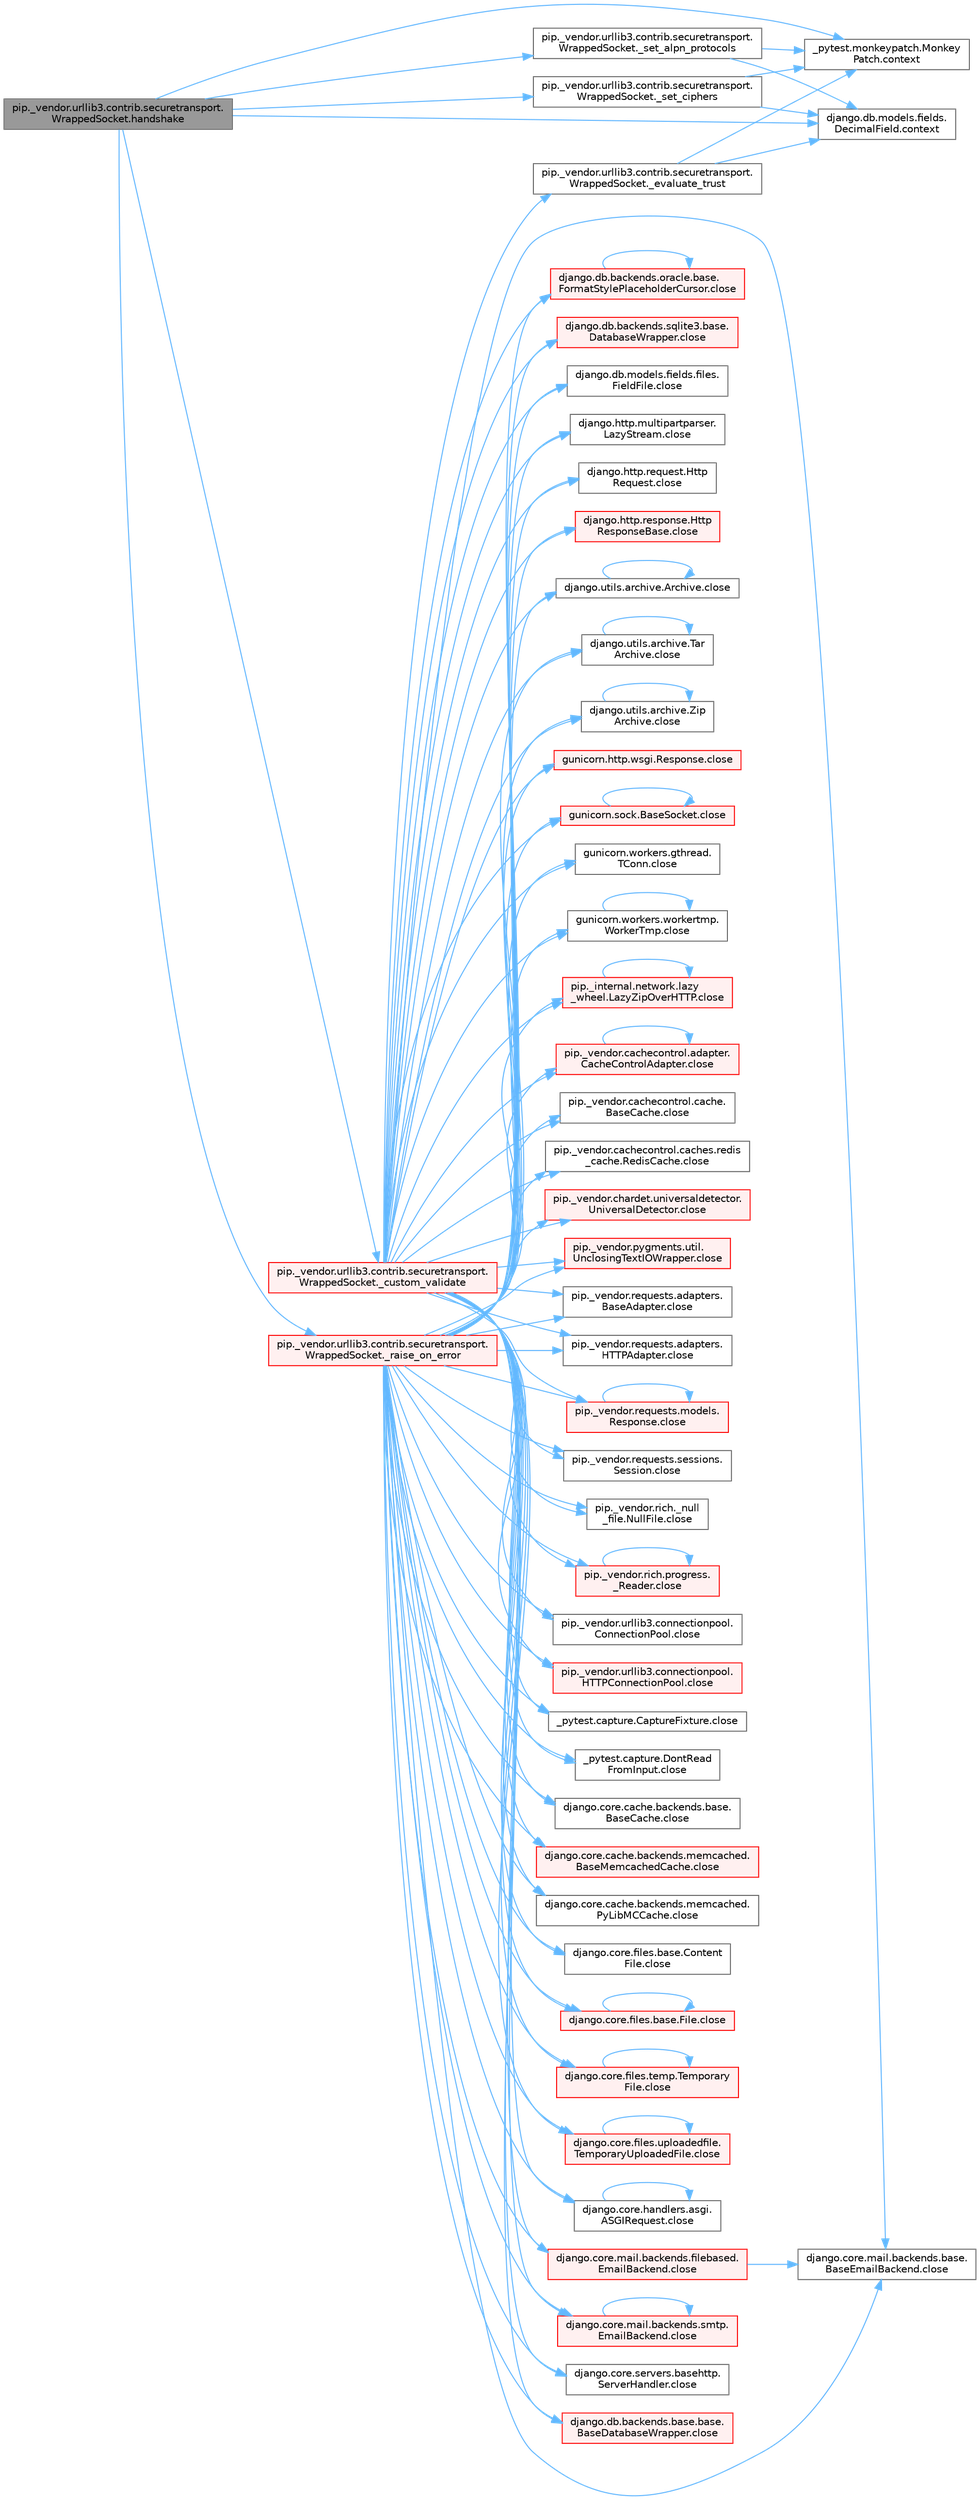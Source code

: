 digraph "pip._vendor.urllib3.contrib.securetransport.WrappedSocket.handshake"
{
 // LATEX_PDF_SIZE
  bgcolor="transparent";
  edge [fontname=Helvetica,fontsize=10,labelfontname=Helvetica,labelfontsize=10];
  node [fontname=Helvetica,fontsize=10,shape=box,height=0.2,width=0.4];
  rankdir="LR";
  Node1 [id="Node000001",label="pip._vendor.urllib3.contrib.securetransport.\lWrappedSocket.handshake",height=0.2,width=0.4,color="gray40", fillcolor="grey60", style="filled", fontcolor="black",tooltip=" "];
  Node1 -> Node2 [id="edge1_Node000001_Node000002",color="steelblue1",style="solid",tooltip=" "];
  Node2 [id="Node000002",label="pip._vendor.urllib3.contrib.securetransport.\lWrappedSocket._custom_validate",height=0.2,width=0.4,color="red", fillcolor="#FFF0F0", style="filled",URL="$classpip_1_1__vendor_1_1urllib3_1_1contrib_1_1securetransport_1_1_wrapped_socket.html#a792d7036b5574cd74ffbf75a1d40e8ea",tooltip=" "];
  Node2 -> Node3 [id="edge2_Node000002_Node000003",color="steelblue1",style="solid",tooltip=" "];
  Node3 [id="Node000003",label="pip._vendor.urllib3.contrib.securetransport.\lWrappedSocket._evaluate_trust",height=0.2,width=0.4,color="grey40", fillcolor="white", style="filled",URL="$classpip_1_1__vendor_1_1urllib3_1_1contrib_1_1securetransport_1_1_wrapped_socket.html#aa0f35c59bb7d5660d5b1e6665b489a38",tooltip=" "];
  Node3 -> Node4 [id="edge3_Node000003_Node000004",color="steelblue1",style="solid",tooltip=" "];
  Node4 [id="Node000004",label="_pytest.monkeypatch.Monkey\lPatch.context",height=0.2,width=0.4,color="grey40", fillcolor="white", style="filled",URL="$class__pytest_1_1monkeypatch_1_1_monkey_patch.html#ab444ae4221fd89a16fe913fd14148d46",tooltip=" "];
  Node3 -> Node5 [id="edge4_Node000003_Node000005",color="steelblue1",style="solid",tooltip=" "];
  Node5 [id="Node000005",label="django.db.models.fields.\lDecimalField.context",height=0.2,width=0.4,color="grey40", fillcolor="white", style="filled",URL="$classdjango_1_1db_1_1models_1_1fields_1_1_decimal_field.html#a6d832c16515ca05aa17fa3fb0354ed65",tooltip=" "];
  Node2 -> Node6 [id="edge5_Node000002_Node000006",color="steelblue1",style="solid",tooltip=" "];
  Node6 [id="Node000006",label="_pytest.capture.CaptureFixture.close",height=0.2,width=0.4,color="grey40", fillcolor="white", style="filled",URL="$class__pytest_1_1capture_1_1_capture_fixture.html#ac018b3a02c2aff2047974ced57907cd0",tooltip=" "];
  Node2 -> Node7 [id="edge6_Node000002_Node000007",color="steelblue1",style="solid",tooltip=" "];
  Node7 [id="Node000007",label="_pytest.capture.DontRead\lFromInput.close",height=0.2,width=0.4,color="grey40", fillcolor="white", style="filled",URL="$class__pytest_1_1capture_1_1_dont_read_from_input.html#accf28daf7db40f53462752cc02bbdd32",tooltip=" "];
  Node2 -> Node8 [id="edge7_Node000002_Node000008",color="steelblue1",style="solid",tooltip=" "];
  Node8 [id="Node000008",label="django.core.cache.backends.base.\lBaseCache.close",height=0.2,width=0.4,color="grey40", fillcolor="white", style="filled",URL="$classdjango_1_1core_1_1cache_1_1backends_1_1base_1_1_base_cache.html#ae5d10e57a1ab2b99171e943370da8cf3",tooltip=" "];
  Node2 -> Node9 [id="edge8_Node000002_Node000009",color="steelblue1",style="solid",tooltip=" "];
  Node9 [id="Node000009",label="django.core.cache.backends.memcached.\lBaseMemcachedCache.close",height=0.2,width=0.4,color="red", fillcolor="#FFF0F0", style="filled",URL="$classdjango_1_1core_1_1cache_1_1backends_1_1memcached_1_1_base_memcached_cache.html#ab36ac92f106d8dacc64d539b447a5e37",tooltip=" "];
  Node2 -> Node12 [id="edge9_Node000002_Node000012",color="steelblue1",style="solid",tooltip=" "];
  Node12 [id="Node000012",label="django.core.cache.backends.memcached.\lPyLibMCCache.close",height=0.2,width=0.4,color="grey40", fillcolor="white", style="filled",URL="$classdjango_1_1core_1_1cache_1_1backends_1_1memcached_1_1_py_lib_m_c_cache.html#a76cb2e86bb346b70433dfe177597da58",tooltip=" "];
  Node2 -> Node13 [id="edge10_Node000002_Node000013",color="steelblue1",style="solid",tooltip=" "];
  Node13 [id="Node000013",label="django.core.files.base.Content\lFile.close",height=0.2,width=0.4,color="grey40", fillcolor="white", style="filled",URL="$classdjango_1_1core_1_1files_1_1base_1_1_content_file.html#a09ae22d8cfcf28936b97a8eba0fd85cb",tooltip=" "];
  Node2 -> Node14 [id="edge11_Node000002_Node000014",color="steelblue1",style="solid",tooltip=" "];
  Node14 [id="Node000014",label="django.core.files.base.File.close",height=0.2,width=0.4,color="red", fillcolor="#FFF0F0", style="filled",URL="$classdjango_1_1core_1_1files_1_1base_1_1_file.html#a0ff3dc914f2c207114a150eaac429bdc",tooltip=" "];
  Node14 -> Node14 [id="edge12_Node000014_Node000014",color="steelblue1",style="solid",tooltip=" "];
  Node2 -> Node22 [id="edge13_Node000002_Node000022",color="steelblue1",style="solid",tooltip=" "];
  Node22 [id="Node000022",label="django.core.files.temp.Temporary\lFile.close",height=0.2,width=0.4,color="red", fillcolor="#FFF0F0", style="filled",URL="$classdjango_1_1core_1_1files_1_1temp_1_1_temporary_file.html#a3137c46b13cae4e5e6fe6489e42677d5",tooltip=" "];
  Node22 -> Node22 [id="edge14_Node000022_Node000022",color="steelblue1",style="solid",tooltip=" "];
  Node2 -> Node1042 [id="edge15_Node000002_Node001042",color="steelblue1",style="solid",tooltip=" "];
  Node1042 [id="Node001042",label="django.core.files.uploadedfile.\lTemporaryUploadedFile.close",height=0.2,width=0.4,color="red", fillcolor="#FFF0F0", style="filled",URL="$classdjango_1_1core_1_1files_1_1uploadedfile_1_1_temporary_uploaded_file.html#a01ddb9d43a99baf6157c1d60b37198cd",tooltip=" "];
  Node1042 -> Node1042 [id="edge16_Node001042_Node001042",color="steelblue1",style="solid",tooltip=" "];
  Node2 -> Node1043 [id="edge17_Node000002_Node001043",color="steelblue1",style="solid",tooltip=" "];
  Node1043 [id="Node001043",label="django.core.handlers.asgi.\lASGIRequest.close",height=0.2,width=0.4,color="grey40", fillcolor="white", style="filled",URL="$classdjango_1_1core_1_1handlers_1_1asgi_1_1_a_s_g_i_request.html#a2f3a1c1c50b4cf63ef552b4f96cc4f7f",tooltip=" "];
  Node1043 -> Node1043 [id="edge18_Node001043_Node001043",color="steelblue1",style="solid",tooltip=" "];
  Node2 -> Node1044 [id="edge19_Node000002_Node001044",color="steelblue1",style="solid",tooltip=" "];
  Node1044 [id="Node001044",label="django.core.mail.backends.base.\lBaseEmailBackend.close",height=0.2,width=0.4,color="grey40", fillcolor="white", style="filled",URL="$classdjango_1_1core_1_1mail_1_1backends_1_1base_1_1_base_email_backend.html#a358a8107d966c2d82d9eb9d18565784e",tooltip=" "];
  Node2 -> Node1045 [id="edge20_Node000002_Node001045",color="steelblue1",style="solid",tooltip=" "];
  Node1045 [id="Node001045",label="django.core.mail.backends.filebased.\lEmailBackend.close",height=0.2,width=0.4,color="red", fillcolor="#FFF0F0", style="filled",URL="$classdjango_1_1core_1_1mail_1_1backends_1_1filebased_1_1_email_backend.html#af90ba8a487930e530a20ceb03669a672",tooltip=" "];
  Node1045 -> Node1044 [id="edge21_Node001045_Node001044",color="steelblue1",style="solid",tooltip=" "];
  Node2 -> Node1046 [id="edge22_Node000002_Node001046",color="steelblue1",style="solid",tooltip=" "];
  Node1046 [id="Node001046",label="django.core.mail.backends.smtp.\lEmailBackend.close",height=0.2,width=0.4,color="red", fillcolor="#FFF0F0", style="filled",URL="$classdjango_1_1core_1_1mail_1_1backends_1_1smtp_1_1_email_backend.html#a6ac7253539c4f1102986c6df417fb050",tooltip=" "];
  Node1046 -> Node1046 [id="edge23_Node001046_Node001046",color="steelblue1",style="solid",tooltip=" "];
  Node2 -> Node1047 [id="edge24_Node000002_Node001047",color="steelblue1",style="solid",tooltip=" "];
  Node1047 [id="Node001047",label="django.core.servers.basehttp.\lServerHandler.close",height=0.2,width=0.4,color="grey40", fillcolor="white", style="filled",URL="$classdjango_1_1core_1_1servers_1_1basehttp_1_1_server_handler.html#a67022bc1dc85a75307901027d41a6a61",tooltip=" "];
  Node2 -> Node1048 [id="edge25_Node000002_Node001048",color="steelblue1",style="solid",tooltip=" "];
  Node1048 [id="Node001048",label="django.db.backends.base.base.\lBaseDatabaseWrapper.close",height=0.2,width=0.4,color="red", fillcolor="#FFF0F0", style="filled",URL="$classdjango_1_1db_1_1backends_1_1base_1_1base_1_1_base_database_wrapper.html#a01214a9b91408274fbc34cb062baf2bc",tooltip=" "];
  Node2 -> Node1058 [id="edge26_Node000002_Node001058",color="steelblue1",style="solid",tooltip=" "];
  Node1058 [id="Node001058",label="django.db.backends.oracle.base.\lFormatStylePlaceholderCursor.close",height=0.2,width=0.4,color="red", fillcolor="#FFF0F0", style="filled",URL="$classdjango_1_1db_1_1backends_1_1oracle_1_1base_1_1_format_style_placeholder_cursor.html#aebbf24b6a824d4e0fb370ce417d41f93",tooltip=" "];
  Node1058 -> Node1058 [id="edge27_Node001058_Node001058",color="steelblue1",style="solid",tooltip=" "];
  Node2 -> Node1063 [id="edge28_Node000002_Node001063",color="steelblue1",style="solid",tooltip=" "];
  Node1063 [id="Node001063",label="django.db.backends.sqlite3.base.\lDatabaseWrapper.close",height=0.2,width=0.4,color="red", fillcolor="#FFF0F0", style="filled",URL="$classdjango_1_1db_1_1backends_1_1sqlite3_1_1base_1_1_database_wrapper.html#accb46eb6dd574171611ec4912f677d3f",tooltip=" "];
  Node2 -> Node1066 [id="edge29_Node000002_Node001066",color="steelblue1",style="solid",tooltip=" "];
  Node1066 [id="Node001066",label="django.db.models.fields.files.\lFieldFile.close",height=0.2,width=0.4,color="grey40", fillcolor="white", style="filled",URL="$classdjango_1_1db_1_1models_1_1fields_1_1files_1_1_field_file.html#a7764f6ac41d2cf2e0e60639dff4d7f03",tooltip=" "];
  Node2 -> Node1067 [id="edge30_Node000002_Node001067",color="steelblue1",style="solid",tooltip=" "];
  Node1067 [id="Node001067",label="django.http.multipartparser.\lLazyStream.close",height=0.2,width=0.4,color="grey40", fillcolor="white", style="filled",URL="$classdjango_1_1http_1_1multipartparser_1_1_lazy_stream.html#a8cc031a8e3e86872b4d5d12ebb448573",tooltip=" "];
  Node2 -> Node1068 [id="edge31_Node000002_Node001068",color="steelblue1",style="solid",tooltip=" "];
  Node1068 [id="Node001068",label="django.http.request.Http\lRequest.close",height=0.2,width=0.4,color="grey40", fillcolor="white", style="filled",URL="$classdjango_1_1http_1_1request_1_1_http_request.html#a13db25295d57830ab61aed1a8339842e",tooltip=" "];
  Node2 -> Node1069 [id="edge32_Node000002_Node001069",color="steelblue1",style="solid",tooltip=" "];
  Node1069 [id="Node001069",label="django.http.response.Http\lResponseBase.close",height=0.2,width=0.4,color="red", fillcolor="#FFF0F0", style="filled",URL="$classdjango_1_1http_1_1response_1_1_http_response_base.html#a2e18a8319fb2b68853f032a3a1e93ffe",tooltip=" "];
  Node2 -> Node1070 [id="edge33_Node000002_Node001070",color="steelblue1",style="solid",tooltip=" "];
  Node1070 [id="Node001070",label="django.utils.archive.Archive.close",height=0.2,width=0.4,color="grey40", fillcolor="white", style="filled",URL="$classdjango_1_1utils_1_1archive_1_1_archive.html#a5fe062c89d687d218982c9c523c74c2a",tooltip=" "];
  Node1070 -> Node1070 [id="edge34_Node001070_Node001070",color="steelblue1",style="solid",tooltip=" "];
  Node2 -> Node1071 [id="edge35_Node000002_Node001071",color="steelblue1",style="solid",tooltip=" "];
  Node1071 [id="Node001071",label="django.utils.archive.Tar\lArchive.close",height=0.2,width=0.4,color="grey40", fillcolor="white", style="filled",URL="$classdjango_1_1utils_1_1archive_1_1_tar_archive.html#a9f92da2fc83a8bf18400412a9cf77836",tooltip=" "];
  Node1071 -> Node1071 [id="edge36_Node001071_Node001071",color="steelblue1",style="solid",tooltip=" "];
  Node2 -> Node1072 [id="edge37_Node000002_Node001072",color="steelblue1",style="solid",tooltip=" "];
  Node1072 [id="Node001072",label="django.utils.archive.Zip\lArchive.close",height=0.2,width=0.4,color="grey40", fillcolor="white", style="filled",URL="$classdjango_1_1utils_1_1archive_1_1_zip_archive.html#a72926f0c232970ff5bf94a7082dd5ac9",tooltip=" "];
  Node1072 -> Node1072 [id="edge38_Node001072_Node001072",color="steelblue1",style="solid",tooltip=" "];
  Node2 -> Node1073 [id="edge39_Node000002_Node001073",color="steelblue1",style="solid",tooltip=" "];
  Node1073 [id="Node001073",label="gunicorn.http.wsgi.Response.close",height=0.2,width=0.4,color="red", fillcolor="#FFF0F0", style="filled",URL="$classgunicorn_1_1http_1_1wsgi_1_1_response.html#a046ea28916c2a721d57a5852261bef24",tooltip=" "];
  Node2 -> Node1080 [id="edge40_Node000002_Node001080",color="steelblue1",style="solid",tooltip=" "];
  Node1080 [id="Node001080",label="gunicorn.sock.BaseSocket.close",height=0.2,width=0.4,color="red", fillcolor="#FFF0F0", style="filled",URL="$classgunicorn_1_1sock_1_1_base_socket.html#af2002e81bf30cc8c6614f9568af6ef06",tooltip=" "];
  Node1080 -> Node1080 [id="edge41_Node001080_Node001080",color="steelblue1",style="solid",tooltip=" "];
  Node2 -> Node1122 [id="edge42_Node000002_Node001122",color="steelblue1",style="solid",tooltip=" "];
  Node1122 [id="Node001122",label="gunicorn.workers.gthread.\lTConn.close",height=0.2,width=0.4,color="grey40", fillcolor="white", style="filled",URL="$classgunicorn_1_1workers_1_1gthread_1_1_t_conn.html#aa302868e132a81509a48f46789d6afc4",tooltip=" "];
  Node2 -> Node1123 [id="edge43_Node000002_Node001123",color="steelblue1",style="solid",tooltip=" "];
  Node1123 [id="Node001123",label="gunicorn.workers.workertmp.\lWorkerTmp.close",height=0.2,width=0.4,color="grey40", fillcolor="white", style="filled",URL="$classgunicorn_1_1workers_1_1workertmp_1_1_worker_tmp.html#ae6bf726cee2be8f52fa4bbe0f868d3c6",tooltip=" "];
  Node1123 -> Node1123 [id="edge44_Node001123_Node001123",color="steelblue1",style="solid",tooltip=" "];
  Node2 -> Node1124 [id="edge45_Node000002_Node001124",color="steelblue1",style="solid",tooltip=" "];
  Node1124 [id="Node001124",label="pip._internal.network.lazy\l_wheel.LazyZipOverHTTP.close",height=0.2,width=0.4,color="red", fillcolor="#FFF0F0", style="filled",URL="$classpip_1_1__internal_1_1network_1_1lazy__wheel_1_1_lazy_zip_over_h_t_t_p.html#a6aeec11453c683f141b9fe121163a8d0",tooltip=" "];
  Node1124 -> Node1124 [id="edge46_Node001124_Node001124",color="steelblue1",style="solid",tooltip=" "];
  Node2 -> Node1125 [id="edge47_Node000002_Node001125",color="steelblue1",style="solid",tooltip=" "];
  Node1125 [id="Node001125",label="pip._vendor.cachecontrol.adapter.\lCacheControlAdapter.close",height=0.2,width=0.4,color="red", fillcolor="#FFF0F0", style="filled",URL="$classpip_1_1__vendor_1_1cachecontrol_1_1adapter_1_1_cache_control_adapter.html#a085c6ea7434042e9af7286a8875fb646",tooltip=" "];
  Node1125 -> Node1125 [id="edge48_Node001125_Node001125",color="steelblue1",style="solid",tooltip=" "];
  Node2 -> Node1128 [id="edge49_Node000002_Node001128",color="steelblue1",style="solid",tooltip=" "];
  Node1128 [id="Node001128",label="pip._vendor.cachecontrol.cache.\lBaseCache.close",height=0.2,width=0.4,color="grey40", fillcolor="white", style="filled",URL="$classpip_1_1__vendor_1_1cachecontrol_1_1cache_1_1_base_cache.html#aed3b918393d941c531ffda7afa8968c5",tooltip=" "];
  Node2 -> Node1129 [id="edge50_Node000002_Node001129",color="steelblue1",style="solid",tooltip=" "];
  Node1129 [id="Node001129",label="pip._vendor.cachecontrol.caches.redis\l_cache.RedisCache.close",height=0.2,width=0.4,color="grey40", fillcolor="white", style="filled",URL="$classpip_1_1__vendor_1_1cachecontrol_1_1caches_1_1redis__cache_1_1_redis_cache.html#a3703f11cd74de5a2d416b33208df6710",tooltip=" "];
  Node2 -> Node1130 [id="edge51_Node000002_Node001130",color="steelblue1",style="solid",tooltip=" "];
  Node1130 [id="Node001130",label="pip._vendor.chardet.universaldetector.\lUniversalDetector.close",height=0.2,width=0.4,color="red", fillcolor="#FFF0F0", style="filled",URL="$classpip_1_1__vendor_1_1chardet_1_1universaldetector_1_1_universal_detector.html#a2a729e7ae145e4953628aac35a1478d1",tooltip=" "];
  Node2 -> Node1137 [id="edge52_Node000002_Node001137",color="steelblue1",style="solid",tooltip=" "];
  Node1137 [id="Node001137",label="pip._vendor.pygments.util.\lUnclosingTextIOWrapper.close",height=0.2,width=0.4,color="red", fillcolor="#FFF0F0", style="filled",URL="$classpip_1_1__vendor_1_1pygments_1_1util_1_1_unclosing_text_i_o_wrapper.html#a8b7334932e365946b03244a148e50846",tooltip=" "];
  Node2 -> Node3090 [id="edge53_Node000002_Node003090",color="steelblue1",style="solid",tooltip=" "];
  Node3090 [id="Node003090",label="pip._vendor.requests.adapters.\lBaseAdapter.close",height=0.2,width=0.4,color="grey40", fillcolor="white", style="filled",URL="$classpip_1_1__vendor_1_1requests_1_1adapters_1_1_base_adapter.html#ab52f259a4633310e303f4ac6b07eb1e5",tooltip=" "];
  Node2 -> Node3091 [id="edge54_Node000002_Node003091",color="steelblue1",style="solid",tooltip=" "];
  Node3091 [id="Node003091",label="pip._vendor.requests.adapters.\lHTTPAdapter.close",height=0.2,width=0.4,color="grey40", fillcolor="white", style="filled",URL="$classpip_1_1__vendor_1_1requests_1_1adapters_1_1_h_t_t_p_adapter.html#abce959ea97f8378278ff019c78481a11",tooltip=" "];
  Node2 -> Node3092 [id="edge55_Node000002_Node003092",color="steelblue1",style="solid",tooltip=" "];
  Node3092 [id="Node003092",label="pip._vendor.requests.models.\lResponse.close",height=0.2,width=0.4,color="red", fillcolor="#FFF0F0", style="filled",URL="$classpip_1_1__vendor_1_1requests_1_1models_1_1_response.html#ad28d6ce5be5b46752b43673257562918",tooltip=" "];
  Node3092 -> Node3092 [id="edge56_Node003092_Node003092",color="steelblue1",style="solid",tooltip=" "];
  Node2 -> Node3093 [id="edge57_Node000002_Node003093",color="steelblue1",style="solid",tooltip=" "];
  Node3093 [id="Node003093",label="pip._vendor.requests.sessions.\lSession.close",height=0.2,width=0.4,color="grey40", fillcolor="white", style="filled",URL="$classpip_1_1__vendor_1_1requests_1_1sessions_1_1_session.html#a68f6778af4ee2d650c2669eab73f7316",tooltip=" "];
  Node2 -> Node3094 [id="edge58_Node000002_Node003094",color="steelblue1",style="solid",tooltip=" "];
  Node3094 [id="Node003094",label="pip._vendor.rich._null\l_file.NullFile.close",height=0.2,width=0.4,color="grey40", fillcolor="white", style="filled",URL="$classpip_1_1__vendor_1_1rich_1_1__null__file_1_1_null_file.html#a69df97884b231150d00b66e93e01b127",tooltip=" "];
  Node2 -> Node3095 [id="edge59_Node000002_Node003095",color="steelblue1",style="solid",tooltip=" "];
  Node3095 [id="Node003095",label="pip._vendor.rich.progress.\l_Reader.close",height=0.2,width=0.4,color="red", fillcolor="#FFF0F0", style="filled",URL="$classpip_1_1__vendor_1_1rich_1_1progress_1_1___reader.html#a6c0b1964d885972a97a12a9ac01d23e8",tooltip=" "];
  Node3095 -> Node3095 [id="edge60_Node003095_Node003095",color="steelblue1",style="solid",tooltip=" "];
  Node2 -> Node3143 [id="edge61_Node000002_Node003143",color="steelblue1",style="solid",tooltip=" "];
  Node3143 [id="Node003143",label="pip._vendor.urllib3.connectionpool.\lConnectionPool.close",height=0.2,width=0.4,color="grey40", fillcolor="white", style="filled",URL="$classpip_1_1__vendor_1_1urllib3_1_1connectionpool_1_1_connection_pool.html#a95d4181616367e6d07952c025345472f",tooltip=" "];
  Node2 -> Node3144 [id="edge62_Node000002_Node003144",color="steelblue1",style="solid",tooltip=" "];
  Node3144 [id="Node003144",label="pip._vendor.urllib3.connectionpool.\lHTTPConnectionPool.close",height=0.2,width=0.4,color="red", fillcolor="#FFF0F0", style="filled",URL="$classpip_1_1__vendor_1_1urllib3_1_1connectionpool_1_1_h_t_t_p_connection_pool.html#a7a425188d0edc28baf765972da7628b4",tooltip=" "];
  Node1 -> Node1041 [id="edge63_Node000001_Node001041",color="steelblue1",style="solid",tooltip=" "];
  Node1041 [id="Node001041",label="pip._vendor.urllib3.contrib.securetransport.\lWrappedSocket._raise_on_error",height=0.2,width=0.4,color="red", fillcolor="#FFF0F0", style="filled",URL="$classpip_1_1__vendor_1_1urllib3_1_1contrib_1_1securetransport_1_1_wrapped_socket.html#ae89ceec48b026fbcf5e9888ee21e0c09",tooltip=" "];
  Node1041 -> Node6 [id="edge64_Node001041_Node000006",color="steelblue1",style="solid",tooltip=" "];
  Node1041 -> Node7 [id="edge65_Node001041_Node000007",color="steelblue1",style="solid",tooltip=" "];
  Node1041 -> Node8 [id="edge66_Node001041_Node000008",color="steelblue1",style="solid",tooltip=" "];
  Node1041 -> Node9 [id="edge67_Node001041_Node000009",color="steelblue1",style="solid",tooltip=" "];
  Node1041 -> Node12 [id="edge68_Node001041_Node000012",color="steelblue1",style="solid",tooltip=" "];
  Node1041 -> Node13 [id="edge69_Node001041_Node000013",color="steelblue1",style="solid",tooltip=" "];
  Node1041 -> Node14 [id="edge70_Node001041_Node000014",color="steelblue1",style="solid",tooltip=" "];
  Node1041 -> Node22 [id="edge71_Node001041_Node000022",color="steelblue1",style="solid",tooltip=" "];
  Node1041 -> Node1042 [id="edge72_Node001041_Node001042",color="steelblue1",style="solid",tooltip=" "];
  Node1041 -> Node1043 [id="edge73_Node001041_Node001043",color="steelblue1",style="solid",tooltip=" "];
  Node1041 -> Node1044 [id="edge74_Node001041_Node001044",color="steelblue1",style="solid",tooltip=" "];
  Node1041 -> Node1045 [id="edge75_Node001041_Node001045",color="steelblue1",style="solid",tooltip=" "];
  Node1041 -> Node1046 [id="edge76_Node001041_Node001046",color="steelblue1",style="solid",tooltip=" "];
  Node1041 -> Node1047 [id="edge77_Node001041_Node001047",color="steelblue1",style="solid",tooltip=" "];
  Node1041 -> Node1048 [id="edge78_Node001041_Node001048",color="steelblue1",style="solid",tooltip=" "];
  Node1041 -> Node1058 [id="edge79_Node001041_Node001058",color="steelblue1",style="solid",tooltip=" "];
  Node1041 -> Node1063 [id="edge80_Node001041_Node001063",color="steelblue1",style="solid",tooltip=" "];
  Node1041 -> Node1066 [id="edge81_Node001041_Node001066",color="steelblue1",style="solid",tooltip=" "];
  Node1041 -> Node1067 [id="edge82_Node001041_Node001067",color="steelblue1",style="solid",tooltip=" "];
  Node1041 -> Node1068 [id="edge83_Node001041_Node001068",color="steelblue1",style="solid",tooltip=" "];
  Node1041 -> Node1069 [id="edge84_Node001041_Node001069",color="steelblue1",style="solid",tooltip=" "];
  Node1041 -> Node1070 [id="edge85_Node001041_Node001070",color="steelblue1",style="solid",tooltip=" "];
  Node1041 -> Node1071 [id="edge86_Node001041_Node001071",color="steelblue1",style="solid",tooltip=" "];
  Node1041 -> Node1072 [id="edge87_Node001041_Node001072",color="steelblue1",style="solid",tooltip=" "];
  Node1041 -> Node1073 [id="edge88_Node001041_Node001073",color="steelblue1",style="solid",tooltip=" "];
  Node1041 -> Node1080 [id="edge89_Node001041_Node001080",color="steelblue1",style="solid",tooltip=" "];
  Node1041 -> Node1122 [id="edge90_Node001041_Node001122",color="steelblue1",style="solid",tooltip=" "];
  Node1041 -> Node1123 [id="edge91_Node001041_Node001123",color="steelblue1",style="solid",tooltip=" "];
  Node1041 -> Node1124 [id="edge92_Node001041_Node001124",color="steelblue1",style="solid",tooltip=" "];
  Node1041 -> Node1125 [id="edge93_Node001041_Node001125",color="steelblue1",style="solid",tooltip=" "];
  Node1041 -> Node1128 [id="edge94_Node001041_Node001128",color="steelblue1",style="solid",tooltip=" "];
  Node1041 -> Node1129 [id="edge95_Node001041_Node001129",color="steelblue1",style="solid",tooltip=" "];
  Node1041 -> Node1130 [id="edge96_Node001041_Node001130",color="steelblue1",style="solid",tooltip=" "];
  Node1041 -> Node1137 [id="edge97_Node001041_Node001137",color="steelblue1",style="solid",tooltip=" "];
  Node1041 -> Node3090 [id="edge98_Node001041_Node003090",color="steelblue1",style="solid",tooltip=" "];
  Node1041 -> Node3091 [id="edge99_Node001041_Node003091",color="steelblue1",style="solid",tooltip=" "];
  Node1041 -> Node3092 [id="edge100_Node001041_Node003092",color="steelblue1",style="solid",tooltip=" "];
  Node1041 -> Node3093 [id="edge101_Node001041_Node003093",color="steelblue1",style="solid",tooltip=" "];
  Node1041 -> Node3094 [id="edge102_Node001041_Node003094",color="steelblue1",style="solid",tooltip=" "];
  Node1041 -> Node3095 [id="edge103_Node001041_Node003095",color="steelblue1",style="solid",tooltip=" "];
  Node1041 -> Node3143 [id="edge104_Node001041_Node003143",color="steelblue1",style="solid",tooltip=" "];
  Node1041 -> Node3144 [id="edge105_Node001041_Node003144",color="steelblue1",style="solid",tooltip=" "];
  Node1 -> Node4529 [id="edge106_Node000001_Node004529",color="steelblue1",style="solid",tooltip=" "];
  Node4529 [id="Node004529",label="pip._vendor.urllib3.contrib.securetransport.\lWrappedSocket._set_alpn_protocols",height=0.2,width=0.4,color="grey40", fillcolor="white", style="filled",URL="$classpip_1_1__vendor_1_1urllib3_1_1contrib_1_1securetransport_1_1_wrapped_socket.html#a5f930642cf5b6f8c3b86d96fe7d036b6",tooltip=" "];
  Node4529 -> Node4 [id="edge107_Node004529_Node000004",color="steelblue1",style="solid",tooltip=" "];
  Node4529 -> Node5 [id="edge108_Node004529_Node000005",color="steelblue1",style="solid",tooltip=" "];
  Node1 -> Node4530 [id="edge109_Node000001_Node004530",color="steelblue1",style="solid",tooltip=" "];
  Node4530 [id="Node004530",label="pip._vendor.urllib3.contrib.securetransport.\lWrappedSocket._set_ciphers",height=0.2,width=0.4,color="grey40", fillcolor="white", style="filled",URL="$classpip_1_1__vendor_1_1urllib3_1_1contrib_1_1securetransport_1_1_wrapped_socket.html#a756df2ca7529f606124392939a84bc60",tooltip=" "];
  Node4530 -> Node4 [id="edge110_Node004530_Node000004",color="steelblue1",style="solid",tooltip=" "];
  Node4530 -> Node5 [id="edge111_Node004530_Node000005",color="steelblue1",style="solid",tooltip=" "];
  Node1 -> Node4 [id="edge112_Node000001_Node000004",color="steelblue1",style="solid",tooltip=" "];
  Node1 -> Node5 [id="edge113_Node000001_Node000005",color="steelblue1",style="solid",tooltip=" "];
}
